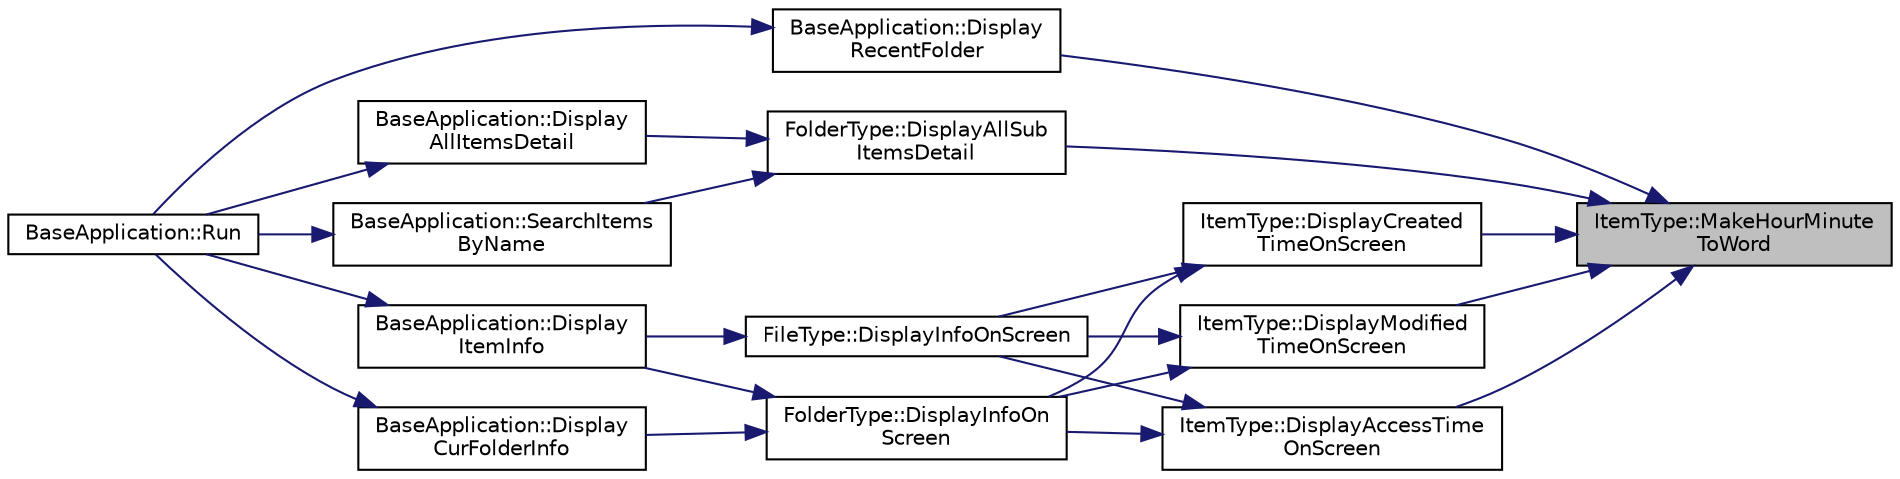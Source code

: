 digraph "ItemType::MakeHourMinuteToWord"
{
 // LATEX_PDF_SIZE
  edge [fontname="Helvetica",fontsize="10",labelfontname="Helvetica",labelfontsize="10"];
  node [fontname="Helvetica",fontsize="10",shape=record];
  rankdir="RL";
  Node142 [label="ItemType::MakeHourMinute\lToWord",height=0.2,width=0.4,color="black", fillcolor="grey75", style="filled", fontcolor="black",tooltip="generate hour,minute \"hhmm\" to Am,Pm(return)"];
  Node142 -> Node143 [dir="back",color="midnightblue",fontsize="10",style="solid",fontname="Helvetica"];
  Node143 [label="BaseApplication::Display\lRecentFolder",height=0.2,width=0.4,color="black", fillcolor="white", style="filled",URL="$class_base_application.html#aa8b6da17221d1e02badc423e7f7c6ee5",tooltip="Display the Recent Item on Screen."];
  Node143 -> Node144 [dir="back",color="midnightblue",fontsize="10",style="solid",fontname="Helvetica"];
  Node144 [label="BaseApplication::Run",height=0.2,width=0.4,color="black", fillcolor="white", style="filled",URL="$class_base_application.html#a8f2ce8add401a3b537f041df9f7ef978",tooltip="Program driver."];
  Node142 -> Node145 [dir="back",color="midnightblue",fontsize="10",style="solid",fontname="Helvetica"];
  Node145 [label="FolderType::DisplayAllSub\lItemsDetail",height=0.2,width=0.4,color="black", fillcolor="white", style="filled",URL="$class_folder_type.html#a6c99cb4ce18913d353de018761054ada",tooltip="Display the Current Folder's SubFolder List on Screen. @detail if there is no sub folders return;."];
  Node145 -> Node146 [dir="back",color="midnightblue",fontsize="10",style="solid",fontname="Helvetica"];
  Node146 [label="BaseApplication::SearchItems\lByName",height=0.2,width=0.4,color="black", fillcolor="white", style="filled",URL="$class_base_application.html#a151a0f325cc865e21364723891f82a7a",tooltip="Retrieve and Display all Items that contain the keword in all child path."];
  Node146 -> Node144 [dir="back",color="midnightblue",fontsize="10",style="solid",fontname="Helvetica"];
  Node145 -> Node147 [dir="back",color="midnightblue",fontsize="10",style="solid",fontname="Helvetica"];
  Node147 [label="BaseApplication::Display\lAllItemsDetail",height=0.2,width=0.4,color="black", fillcolor="white", style="filled",URL="$class_base_application.html#a55b0eb56ea6be6dcb4e89737e584c95c",tooltip="Display the Current Folder's SubItem List of info on Screen. @detail operation ls a."];
  Node147 -> Node144 [dir="back",color="midnightblue",fontsize="10",style="solid",fontname="Helvetica"];
  Node142 -> Node148 [dir="back",color="midnightblue",fontsize="10",style="solid",fontname="Helvetica"];
  Node148 [label="ItemType::DisplayCreated\lTimeOnScreen",height=0.2,width=0.4,color="black", fillcolor="white", style="filled",URL="$class_item_type.html#aad2a741c6c1bf7560439be835835467a",tooltip="Display Item Created Time on screen."];
  Node148 -> Node149 [dir="back",color="midnightblue",fontsize="10",style="solid",fontname="Helvetica"];
  Node149 [label="FileType::DisplayInfoOnScreen",height=0.2,width=0.4,color="black", fillcolor="white", style="filled",URL="$class_file_type.html#a0cb789c731bc317db67ff5e8b604a61b",tooltip="Display file Info on screen."];
  Node149 -> Node150 [dir="back",color="midnightblue",fontsize="10",style="solid",fontname="Helvetica"];
  Node150 [label="BaseApplication::Display\lItemInfo",height=0.2,width=0.4,color="black", fillcolor="white", style="filled",URL="$class_base_application.html#a8a64db7c6a721e65f4736b0fb3f0414e",tooltip="Display the Current Item Information which is in currentfolder on Screen. @detail operation info [Val..."];
  Node150 -> Node144 [dir="back",color="midnightblue",fontsize="10",style="solid",fontname="Helvetica"];
  Node148 -> Node151 [dir="back",color="midnightblue",fontsize="10",style="solid",fontname="Helvetica"];
  Node151 [label="FolderType::DisplayInfoOn\lScreen",height=0.2,width=0.4,color="black", fillcolor="white", style="filled",URL="$class_folder_type.html#a85827a860398d67cfd077cf6c82273c1",tooltip="Display Folder Info on screen."];
  Node151 -> Node150 [dir="back",color="midnightblue",fontsize="10",style="solid",fontname="Helvetica"];
  Node151 -> Node152 [dir="back",color="midnightblue",fontsize="10",style="solid",fontname="Helvetica"];
  Node152 [label="BaseApplication::Display\lCurFolderInfo",height=0.2,width=0.4,color="black", fillcolor="white", style="filled",URL="$class_base_application.html#ab148ad93c31b69939c8b8f628fe65eb2",tooltip="Display the Current Folder Information on Screen."];
  Node152 -> Node144 [dir="back",color="midnightblue",fontsize="10",style="solid",fontname="Helvetica"];
  Node142 -> Node153 [dir="back",color="midnightblue",fontsize="10",style="solid",fontname="Helvetica"];
  Node153 [label="ItemType::DisplayModified\lTimeOnScreen",height=0.2,width=0.4,color="black", fillcolor="white", style="filled",URL="$class_item_type.html#ad860b88413f013c854e176738742a49d",tooltip="Display Item Modified Time on screen."];
  Node153 -> Node149 [dir="back",color="midnightblue",fontsize="10",style="solid",fontname="Helvetica"];
  Node153 -> Node151 [dir="back",color="midnightblue",fontsize="10",style="solid",fontname="Helvetica"];
  Node142 -> Node154 [dir="back",color="midnightblue",fontsize="10",style="solid",fontname="Helvetica"];
  Node154 [label="ItemType::DisplayAccessTime\lOnScreen",height=0.2,width=0.4,color="black", fillcolor="white", style="filled",URL="$class_item_type.html#a1c5dd730d0501cc0e232f1f24493f59f",tooltip="Display Item Access Time on screen."];
  Node154 -> Node149 [dir="back",color="midnightblue",fontsize="10",style="solid",fontname="Helvetica"];
  Node154 -> Node151 [dir="back",color="midnightblue",fontsize="10",style="solid",fontname="Helvetica"];
}

